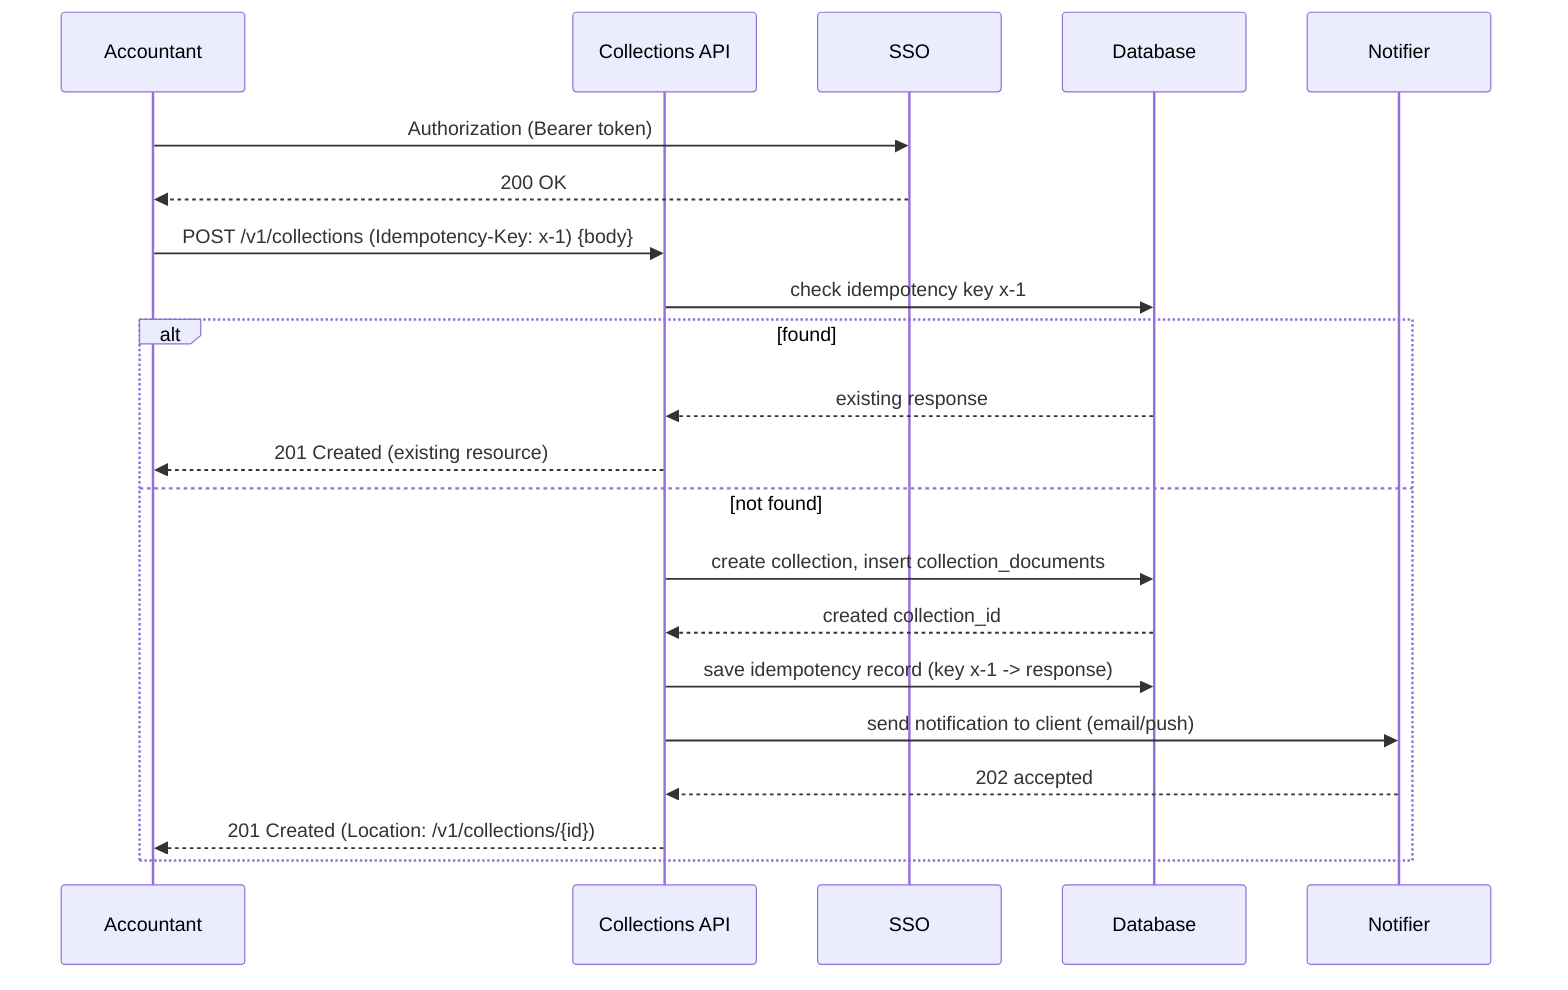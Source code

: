 sequenceDiagram
    participant Accountant
    participant API as Collections API
    participant Auth as SSO
    participant DB as Database
    participant Notifier

    Accountant->>Auth: Authorization (Bearer token)
    Auth-->>Accountant: 200 OK

    Accountant->>API: POST /v1/collections (Idempotency-Key: x-1) {body}
    API->>DB: check idempotency key x-1
    alt found
        DB-->>API: existing response
        API-->>Accountant: 201 Created (existing resource)
    else not found
        API->>DB: create collection, insert collection_documents
        DB-->>API: created collection_id
        API->>DB: save idempotency record (key x-1 -> response)
        API->>Notifier: send notification to client (email/push)
        Notifier-->>API: 202 accepted
        API-->>Accountant: 201 Created (Location: /v1/collections/{id})
    end